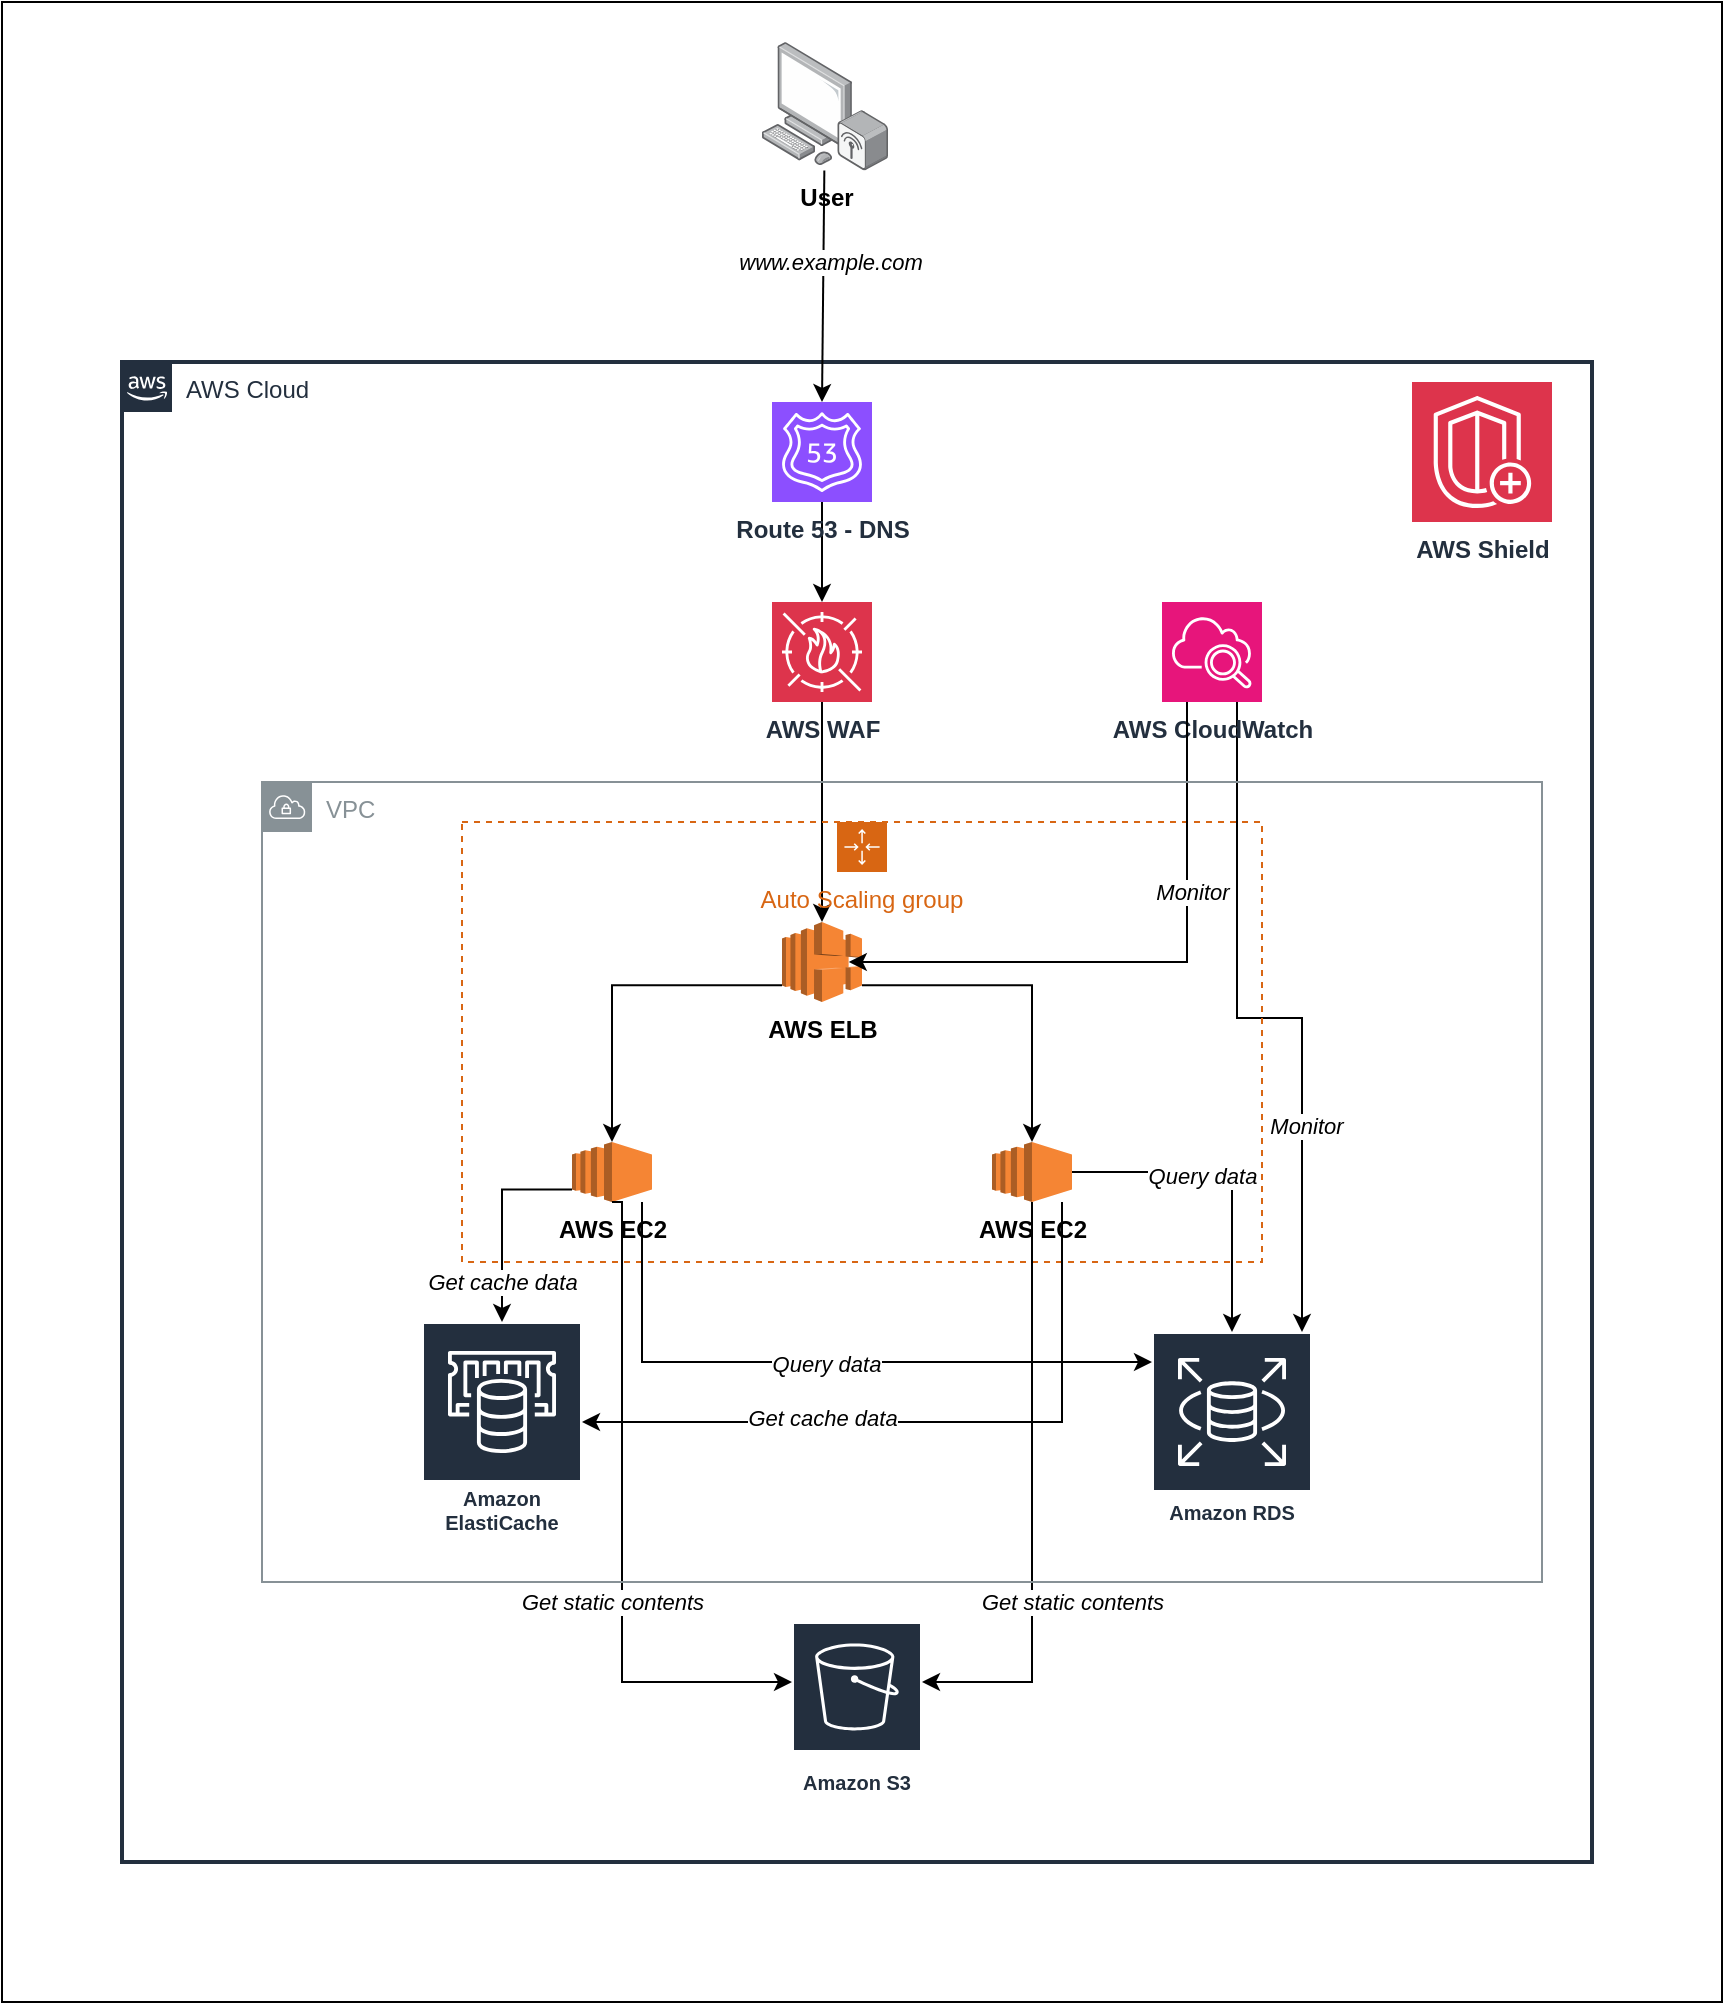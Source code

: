 <mxfile version="24.7.8">
  <diagram name="Page-1" id="QUSey8hAAMfglMV7hoTO">
    <mxGraphModel dx="1362" dy="775" grid="1" gridSize="10" guides="1" tooltips="1" connect="1" arrows="1" fold="1" page="1" pageScale="1" pageWidth="850" pageHeight="1100" math="0" shadow="0">
      <root>
        <mxCell id="0" />
        <mxCell id="1" parent="0" />
        <mxCell id="0Jgzdlky9uCCFu9JZYMr-7" value="AWS Cloud" style="points=[[0,0],[0.25,0],[0.5,0],[0.75,0],[1,0],[1,0.25],[1,0.5],[1,0.75],[1,1],[0.75,1],[0.5,1],[0.25,1],[0,1],[0,0.75],[0,0.5],[0,0.25]];outlineConnect=0;gradientColor=none;html=1;whiteSpace=wrap;fontSize=12;fontStyle=0;container=1;pointerEvents=0;collapsible=0;recursiveResize=0;shape=mxgraph.aws4.group;grIcon=mxgraph.aws4.group_aws_cloud_alt;strokeColor=#232F3E;fillColor=none;verticalAlign=top;align=left;spacingLeft=30;fontColor=#232F3E;dashed=0;strokeWidth=2;" vertex="1" parent="1">
          <mxGeometry x="110" y="200" width="735" height="750" as="geometry" />
        </mxCell>
        <mxCell id="0Jgzdlky9uCCFu9JZYMr-67" style="edgeStyle=orthogonalEdgeStyle;rounded=0;orthogonalLoop=1;jettySize=auto;html=1;exitX=0.5;exitY=1;exitDx=0;exitDy=0;exitPerimeter=0;" edge="1" parent="0Jgzdlky9uCCFu9JZYMr-7" source="0Jgzdlky9uCCFu9JZYMr-9" target="0Jgzdlky9uCCFu9JZYMr-10">
          <mxGeometry relative="1" as="geometry" />
        </mxCell>
        <mxCell id="0Jgzdlky9uCCFu9JZYMr-9" value="&lt;b&gt;Route 53 - DNS&lt;/b&gt;" style="sketch=0;points=[[0,0,0],[0.25,0,0],[0.5,0,0],[0.75,0,0],[1,0,0],[0,1,0],[0.25,1,0],[0.5,1,0],[0.75,1,0],[1,1,0],[0,0.25,0],[0,0.5,0],[0,0.75,0],[1,0.25,0],[1,0.5,0],[1,0.75,0]];outlineConnect=0;fontColor=#232F3E;fillColor=#8C4FFF;strokeColor=#ffffff;dashed=0;verticalLabelPosition=bottom;verticalAlign=top;align=center;html=1;fontSize=12;fontStyle=0;aspect=fixed;shape=mxgraph.aws4.resourceIcon;resIcon=mxgraph.aws4.route_53;" vertex="1" parent="0Jgzdlky9uCCFu9JZYMr-7">
          <mxGeometry x="325" y="20" width="50" height="50" as="geometry" />
        </mxCell>
        <mxCell id="0Jgzdlky9uCCFu9JZYMr-41" style="edgeStyle=orthogonalEdgeStyle;rounded=0;orthogonalLoop=1;jettySize=auto;html=1;exitX=0.5;exitY=1;exitDx=0;exitDy=0;exitPerimeter=0;" edge="1" parent="0Jgzdlky9uCCFu9JZYMr-7" source="0Jgzdlky9uCCFu9JZYMr-10" target="0Jgzdlky9uCCFu9JZYMr-27">
          <mxGeometry relative="1" as="geometry" />
        </mxCell>
        <mxCell id="0Jgzdlky9uCCFu9JZYMr-10" value="&lt;b&gt;AWS WAF&lt;/b&gt;" style="sketch=0;points=[[0,0,0],[0.25,0,0],[0.5,0,0],[0.75,0,0],[1,0,0],[0,1,0],[0.25,1,0],[0.5,1,0],[0.75,1,0],[1,1,0],[0,0.25,0],[0,0.5,0],[0,0.75,0],[1,0.25,0],[1,0.5,0],[1,0.75,0]];outlineConnect=0;fontColor=#232F3E;fillColor=#DD344C;strokeColor=#ffffff;dashed=0;verticalLabelPosition=bottom;verticalAlign=top;align=center;html=1;fontSize=12;fontStyle=0;aspect=fixed;shape=mxgraph.aws4.resourceIcon;resIcon=mxgraph.aws4.waf;" vertex="1" parent="0Jgzdlky9uCCFu9JZYMr-7">
          <mxGeometry x="325" y="120" width="50" height="50" as="geometry" />
        </mxCell>
        <mxCell id="0Jgzdlky9uCCFu9JZYMr-11" value="AWS Shield" style="sketch=0;points=[[0,0,0],[0.25,0,0],[0.5,0,0],[0.75,0,0],[1,0,0],[0,1,0],[0.25,1,0],[0.5,1,0],[0.75,1,0],[1,1,0],[0,0.25,0],[0,0.5,0],[0,0.75,0],[1,0.25,0],[1,0.5,0],[1,0.75,0]];outlineConnect=0;fontColor=#232F3E;fillColor=#DD344C;strokeColor=#ffffff;dashed=0;verticalLabelPosition=bottom;verticalAlign=top;align=center;html=1;fontSize=12;fontStyle=1;aspect=fixed;shape=mxgraph.aws4.resourceIcon;resIcon=mxgraph.aws4.shield;" vertex="1" parent="0Jgzdlky9uCCFu9JZYMr-7">
          <mxGeometry x="645" y="10" width="70" height="70" as="geometry" />
        </mxCell>
        <mxCell id="0Jgzdlky9uCCFu9JZYMr-12" value="Amazon S3" style="sketch=0;outlineConnect=0;fontColor=#232F3E;gradientColor=none;strokeColor=#ffffff;fillColor=#232F3E;dashed=0;verticalLabelPosition=middle;verticalAlign=bottom;align=center;html=1;whiteSpace=wrap;fontSize=10;fontStyle=1;spacing=3;shape=mxgraph.aws4.productIcon;prIcon=mxgraph.aws4.s3;" vertex="1" parent="0Jgzdlky9uCCFu9JZYMr-7">
          <mxGeometry x="335" y="630" width="65" height="90" as="geometry" />
        </mxCell>
        <mxCell id="0Jgzdlky9uCCFu9JZYMr-58" style="edgeStyle=orthogonalEdgeStyle;rounded=0;orthogonalLoop=1;jettySize=auto;html=1;exitX=0.75;exitY=1;exitDx=0;exitDy=0;exitPerimeter=0;" edge="1" parent="0Jgzdlky9uCCFu9JZYMr-7" source="0Jgzdlky9uCCFu9JZYMr-13" target="0Jgzdlky9uCCFu9JZYMr-17">
          <mxGeometry relative="1" as="geometry">
            <Array as="points">
              <mxPoint x="558" y="328" />
              <mxPoint x="590" y="328" />
            </Array>
          </mxGeometry>
        </mxCell>
        <mxCell id="0Jgzdlky9uCCFu9JZYMr-60" value="Monitor" style="edgeLabel;html=1;align=center;verticalAlign=middle;resizable=0;points=[];fontStyle=2" vertex="1" connectable="0" parent="0Jgzdlky9uCCFu9JZYMr-58">
          <mxGeometry x="0.407" y="2" relative="1" as="geometry">
            <mxPoint as="offset" />
          </mxGeometry>
        </mxCell>
        <mxCell id="0Jgzdlky9uCCFu9JZYMr-13" value="&lt;b&gt;AWS CloudWatch&lt;/b&gt;" style="sketch=0;points=[[0,0,0],[0.25,0,0],[0.5,0,0],[0.75,0,0],[1,0,0],[0,1,0],[0.25,1,0],[0.5,1,0],[0.75,1,0],[1,1,0],[0,0.25,0],[0,0.5,0],[0,0.75,0],[1,0.25,0],[1,0.5,0],[1,0.75,0]];points=[[0,0,0],[0.25,0,0],[0.5,0,0],[0.75,0,0],[1,0,0],[0,1,0],[0.25,1,0],[0.5,1,0],[0.75,1,0],[1,1,0],[0,0.25,0],[0,0.5,0],[0,0.75,0],[1,0.25,0],[1,0.5,0],[1,0.75,0]];outlineConnect=0;fontColor=#232F3E;fillColor=#E7157B;strokeColor=#ffffff;dashed=0;verticalLabelPosition=bottom;verticalAlign=top;align=center;html=1;fontSize=12;fontStyle=0;aspect=fixed;shape=mxgraph.aws4.resourceIcon;resIcon=mxgraph.aws4.cloudwatch_2;" vertex="1" parent="0Jgzdlky9uCCFu9JZYMr-7">
          <mxGeometry x="520" y="120" width="50" height="50" as="geometry" />
        </mxCell>
        <mxCell id="0Jgzdlky9uCCFu9JZYMr-17" value="Amazon RDS" style="sketch=0;outlineConnect=0;fontColor=#232F3E;gradientColor=none;strokeColor=#ffffff;fillColor=#232F3E;dashed=0;verticalLabelPosition=middle;verticalAlign=bottom;align=center;html=1;whiteSpace=wrap;fontSize=10;fontStyle=1;spacing=3;shape=mxgraph.aws4.productIcon;prIcon=mxgraph.aws4.rds;" vertex="1" parent="0Jgzdlky9uCCFu9JZYMr-7">
          <mxGeometry x="515" y="485" width="80" height="100" as="geometry" />
        </mxCell>
        <mxCell id="0Jgzdlky9uCCFu9JZYMr-18" value="Amazon ElastiCache" style="sketch=0;outlineConnect=0;fontColor=#232F3E;gradientColor=none;strokeColor=#ffffff;fillColor=#232F3E;dashed=0;verticalLabelPosition=middle;verticalAlign=bottom;align=center;html=1;whiteSpace=wrap;fontSize=10;fontStyle=1;spacing=3;shape=mxgraph.aws4.productIcon;prIcon=mxgraph.aws4.elasticache;" vertex="1" parent="0Jgzdlky9uCCFu9JZYMr-7">
          <mxGeometry x="150" y="480" width="80" height="110" as="geometry" />
        </mxCell>
        <mxCell id="0Jgzdlky9uCCFu9JZYMr-19" value="Auto Scaling group" style="points=[[0,0],[0.25,0],[0.5,0],[0.75,0],[1,0],[1,0.25],[1,0.5],[1,0.75],[1,1],[0.75,1],[0.5,1],[0.25,1],[0,1],[0,0.75],[0,0.5],[0,0.25]];outlineConnect=0;gradientColor=none;html=1;whiteSpace=wrap;fontSize=12;fontStyle=0;container=1;pointerEvents=0;collapsible=0;recursiveResize=0;shape=mxgraph.aws4.groupCenter;grIcon=mxgraph.aws4.group_auto_scaling_group;grStroke=1;strokeColor=#D86613;fillColor=none;verticalAlign=top;align=center;fontColor=#D86613;dashed=1;spacingTop=25;" vertex="1" parent="0Jgzdlky9uCCFu9JZYMr-7">
          <mxGeometry x="170" y="230" width="400" height="220" as="geometry" />
        </mxCell>
        <mxCell id="0Jgzdlky9uCCFu9JZYMr-22" value="AWS EC2" style="outlineConnect=0;dashed=0;verticalLabelPosition=bottom;verticalAlign=top;align=center;html=1;shape=mxgraph.aws3.ec2;fillColor=#F58534;gradientColor=none;fontStyle=1" vertex="1" parent="0Jgzdlky9uCCFu9JZYMr-19">
          <mxGeometry x="55" y="160" width="40" height="30" as="geometry" />
        </mxCell>
        <mxCell id="0Jgzdlky9uCCFu9JZYMr-24" value="AWS EC2" style="outlineConnect=0;dashed=0;verticalLabelPosition=bottom;verticalAlign=top;align=center;html=1;shape=mxgraph.aws3.ec2;fillColor=#F58534;gradientColor=none;fontStyle=1" vertex="1" parent="0Jgzdlky9uCCFu9JZYMr-19">
          <mxGeometry x="265" y="160" width="40" height="30" as="geometry" />
        </mxCell>
        <mxCell id="0Jgzdlky9uCCFu9JZYMr-28" style="edgeStyle=orthogonalEdgeStyle;rounded=0;orthogonalLoop=1;jettySize=auto;html=1;exitX=0;exitY=0.79;exitDx=0;exitDy=0;exitPerimeter=0;" edge="1" parent="0Jgzdlky9uCCFu9JZYMr-19" source="0Jgzdlky9uCCFu9JZYMr-27" target="0Jgzdlky9uCCFu9JZYMr-22">
          <mxGeometry relative="1" as="geometry" />
        </mxCell>
        <mxCell id="0Jgzdlky9uCCFu9JZYMr-30" style="edgeStyle=orthogonalEdgeStyle;rounded=0;orthogonalLoop=1;jettySize=auto;html=1;exitX=1;exitY=0.79;exitDx=0;exitDy=0;exitPerimeter=0;" edge="1" parent="0Jgzdlky9uCCFu9JZYMr-19" source="0Jgzdlky9uCCFu9JZYMr-27" target="0Jgzdlky9uCCFu9JZYMr-24">
          <mxGeometry relative="1" as="geometry" />
        </mxCell>
        <mxCell id="0Jgzdlky9uCCFu9JZYMr-27" value="&lt;b&gt;AWS ELB&lt;/b&gt;" style="outlineConnect=0;dashed=0;verticalLabelPosition=bottom;verticalAlign=top;align=center;html=1;shape=mxgraph.aws3.elastic_load_balancing;fillColor=#F58534;gradientColor=none;" vertex="1" parent="0Jgzdlky9uCCFu9JZYMr-19">
          <mxGeometry x="160" y="50" width="40" height="40" as="geometry" />
        </mxCell>
        <mxCell id="0Jgzdlky9uCCFu9JZYMr-32" style="edgeStyle=orthogonalEdgeStyle;rounded=0;orthogonalLoop=1;jettySize=auto;html=1;exitX=0;exitY=0.79;exitDx=0;exitDy=0;exitPerimeter=0;" edge="1" parent="0Jgzdlky9uCCFu9JZYMr-7" source="0Jgzdlky9uCCFu9JZYMr-22" target="0Jgzdlky9uCCFu9JZYMr-18">
          <mxGeometry relative="1" as="geometry" />
        </mxCell>
        <mxCell id="0Jgzdlky9uCCFu9JZYMr-49" value="&lt;i&gt;Get cache data&lt;/i&gt;" style="edgeLabel;html=1;align=center;verticalAlign=middle;resizable=0;points=[];" vertex="1" connectable="0" parent="0Jgzdlky9uCCFu9JZYMr-32">
          <mxGeometry x="0.112" y="-2" relative="1" as="geometry">
            <mxPoint x="2" y="25" as="offset" />
          </mxGeometry>
        </mxCell>
        <mxCell id="0Jgzdlky9uCCFu9JZYMr-33" style="edgeStyle=orthogonalEdgeStyle;rounded=0;orthogonalLoop=1;jettySize=auto;html=1;" edge="1" parent="0Jgzdlky9uCCFu9JZYMr-7" source="0Jgzdlky9uCCFu9JZYMr-22" target="0Jgzdlky9uCCFu9JZYMr-17">
          <mxGeometry relative="1" as="geometry">
            <Array as="points">
              <mxPoint x="260" y="500" />
            </Array>
          </mxGeometry>
        </mxCell>
        <mxCell id="0Jgzdlky9uCCFu9JZYMr-46" value="&lt;i&gt;Query data&lt;/i&gt;" style="edgeLabel;html=1;align=center;verticalAlign=middle;resizable=0;points=[];" vertex="1" connectable="0" parent="0Jgzdlky9uCCFu9JZYMr-33">
          <mxGeometry x="0.027" y="-1" relative="1" as="geometry">
            <mxPoint as="offset" />
          </mxGeometry>
        </mxCell>
        <mxCell id="0Jgzdlky9uCCFu9JZYMr-34" style="edgeStyle=orthogonalEdgeStyle;rounded=0;orthogonalLoop=1;jettySize=auto;html=1;" edge="1" parent="0Jgzdlky9uCCFu9JZYMr-7" source="0Jgzdlky9uCCFu9JZYMr-24" target="0Jgzdlky9uCCFu9JZYMr-18">
          <mxGeometry relative="1" as="geometry">
            <Array as="points">
              <mxPoint x="470" y="530" />
            </Array>
          </mxGeometry>
        </mxCell>
        <mxCell id="0Jgzdlky9uCCFu9JZYMr-48" value="&lt;i&gt;Get cache data&lt;/i&gt;" style="edgeLabel;html=1;align=center;verticalAlign=middle;resizable=0;points=[];" vertex="1" connectable="0" parent="0Jgzdlky9uCCFu9JZYMr-34">
          <mxGeometry x="0.314" y="-2" relative="1" as="geometry">
            <mxPoint as="offset" />
          </mxGeometry>
        </mxCell>
        <mxCell id="0Jgzdlky9uCCFu9JZYMr-35" style="edgeStyle=orthogonalEdgeStyle;rounded=0;orthogonalLoop=1;jettySize=auto;html=1;exitX=1;exitY=0.5;exitDx=0;exitDy=0;exitPerimeter=0;" edge="1" parent="0Jgzdlky9uCCFu9JZYMr-7" source="0Jgzdlky9uCCFu9JZYMr-24" target="0Jgzdlky9uCCFu9JZYMr-17">
          <mxGeometry relative="1" as="geometry" />
        </mxCell>
        <mxCell id="0Jgzdlky9uCCFu9JZYMr-47" value="&lt;i&gt;Query data&lt;/i&gt;" style="edgeLabel;html=1;align=center;verticalAlign=middle;resizable=0;points=[];" vertex="1" connectable="0" parent="0Jgzdlky9uCCFu9JZYMr-35">
          <mxGeometry x="-0.188" y="-2" relative="1" as="geometry">
            <mxPoint as="offset" />
          </mxGeometry>
        </mxCell>
        <mxCell id="0Jgzdlky9uCCFu9JZYMr-36" style="edgeStyle=orthogonalEdgeStyle;rounded=0;orthogonalLoop=1;jettySize=auto;html=1;exitX=0.5;exitY=1;exitDx=0;exitDy=0;exitPerimeter=0;" edge="1" parent="0Jgzdlky9uCCFu9JZYMr-7" source="0Jgzdlky9uCCFu9JZYMr-22" target="0Jgzdlky9uCCFu9JZYMr-12">
          <mxGeometry relative="1" as="geometry">
            <Array as="points">
              <mxPoint x="250" y="420" />
              <mxPoint x="250" y="660" />
            </Array>
          </mxGeometry>
        </mxCell>
        <mxCell id="0Jgzdlky9uCCFu9JZYMr-45" value="&lt;i style=&quot;border-color: var(--border-color);&quot;&gt;Get static contents&lt;/i&gt;" style="edgeLabel;html=1;align=center;verticalAlign=middle;resizable=0;points=[];" vertex="1" connectable="0" parent="0Jgzdlky9uCCFu9JZYMr-36">
          <mxGeometry x="0.018" y="4" relative="1" as="geometry">
            <mxPoint x="-9" y="37" as="offset" />
          </mxGeometry>
        </mxCell>
        <mxCell id="0Jgzdlky9uCCFu9JZYMr-37" style="edgeStyle=orthogonalEdgeStyle;rounded=0;orthogonalLoop=1;jettySize=auto;html=1;exitX=0.5;exitY=1;exitDx=0;exitDy=0;exitPerimeter=0;" edge="1" parent="0Jgzdlky9uCCFu9JZYMr-7" source="0Jgzdlky9uCCFu9JZYMr-24" target="0Jgzdlky9uCCFu9JZYMr-12">
          <mxGeometry relative="1" as="geometry">
            <Array as="points">
              <mxPoint x="455" y="660" />
            </Array>
          </mxGeometry>
        </mxCell>
        <mxCell id="0Jgzdlky9uCCFu9JZYMr-44" value="&lt;i&gt;Get static contents&lt;/i&gt;" style="edgeLabel;html=1;align=center;verticalAlign=middle;resizable=0;points=[];" vertex="1" connectable="0" parent="0Jgzdlky9uCCFu9JZYMr-37">
          <mxGeometry x="0.064" y="3" relative="1" as="geometry">
            <mxPoint x="17" y="43" as="offset" />
          </mxGeometry>
        </mxCell>
        <mxCell id="0Jgzdlky9uCCFu9JZYMr-43" style="edgeStyle=orthogonalEdgeStyle;rounded=0;orthogonalLoop=1;jettySize=auto;html=1;exitX=0.5;exitY=1;exitDx=0;exitDy=0;exitPerimeter=0;" edge="1" parent="0Jgzdlky9uCCFu9JZYMr-7" source="0Jgzdlky9uCCFu9JZYMr-10" target="0Jgzdlky9uCCFu9JZYMr-10">
          <mxGeometry relative="1" as="geometry" />
        </mxCell>
        <mxCell id="0Jgzdlky9uCCFu9JZYMr-55" style="edgeStyle=orthogonalEdgeStyle;rounded=0;orthogonalLoop=1;jettySize=auto;html=1;exitX=0.25;exitY=1;exitDx=0;exitDy=0;exitPerimeter=0;entryX=0.835;entryY=0.5;entryDx=0;entryDy=0;entryPerimeter=0;" edge="1" parent="0Jgzdlky9uCCFu9JZYMr-7" source="0Jgzdlky9uCCFu9JZYMr-13" target="0Jgzdlky9uCCFu9JZYMr-27">
          <mxGeometry relative="1" as="geometry">
            <Array as="points">
              <mxPoint x="533" y="300" />
            </Array>
          </mxGeometry>
        </mxCell>
        <mxCell id="0Jgzdlky9uCCFu9JZYMr-59" value="&lt;i&gt;Monitor&lt;/i&gt;" style="edgeLabel;html=1;align=center;verticalAlign=middle;resizable=0;points=[];" vertex="1" connectable="0" parent="0Jgzdlky9uCCFu9JZYMr-55">
          <mxGeometry x="-0.365" y="2" relative="1" as="geometry">
            <mxPoint as="offset" />
          </mxGeometry>
        </mxCell>
        <mxCell id="0Jgzdlky9uCCFu9JZYMr-38" value="VPC" style="sketch=0;outlineConnect=0;gradientColor=none;html=1;whiteSpace=wrap;fontSize=12;fontStyle=0;shape=mxgraph.aws4.group;grIcon=mxgraph.aws4.group_vpc;strokeColor=#879196;fillColor=none;verticalAlign=top;align=left;spacingLeft=30;fontColor=#879196;dashed=0;" vertex="1" parent="0Jgzdlky9uCCFu9JZYMr-7">
          <mxGeometry x="70" y="210" width="640" height="400" as="geometry" />
        </mxCell>
        <mxCell id="0Jgzdlky9uCCFu9JZYMr-8" value="&lt;b&gt;User&lt;/b&gt;" style="image;points=[];aspect=fixed;html=1;align=center;shadow=0;dashed=0;image=img/lib/allied_telesis/computer_and_terminals/Personal_Computer_Wireless.svg;" vertex="1" parent="1">
          <mxGeometry x="430" y="40" width="63" height="64.2" as="geometry" />
        </mxCell>
        <mxCell id="0Jgzdlky9uCCFu9JZYMr-65" value="" style="endArrow=classic;html=1;rounded=0;entryX=0.5;entryY=0;entryDx=0;entryDy=0;entryPerimeter=0;" edge="1" parent="1" source="0Jgzdlky9uCCFu9JZYMr-8" target="0Jgzdlky9uCCFu9JZYMr-9">
          <mxGeometry width="50" height="50" relative="1" as="geometry">
            <mxPoint x="240" y="220" as="sourcePoint" />
            <mxPoint x="290" y="170" as="targetPoint" />
          </mxGeometry>
        </mxCell>
        <mxCell id="0Jgzdlky9uCCFu9JZYMr-66" value="&lt;i&gt;www.example.com&lt;/i&gt;" style="edgeLabel;html=1;align=center;verticalAlign=middle;resizable=0;points=[];" vertex="1" connectable="0" parent="0Jgzdlky9uCCFu9JZYMr-65">
          <mxGeometry x="-0.209" y="3" relative="1" as="geometry">
            <mxPoint as="offset" />
          </mxGeometry>
        </mxCell>
        <mxCell id="0Jgzdlky9uCCFu9JZYMr-68" value="" style="rounded=0;whiteSpace=wrap;html=1;fillColor=none;" vertex="1" parent="1">
          <mxGeometry x="50" y="20" width="860" height="1000" as="geometry" />
        </mxCell>
      </root>
    </mxGraphModel>
  </diagram>
</mxfile>
